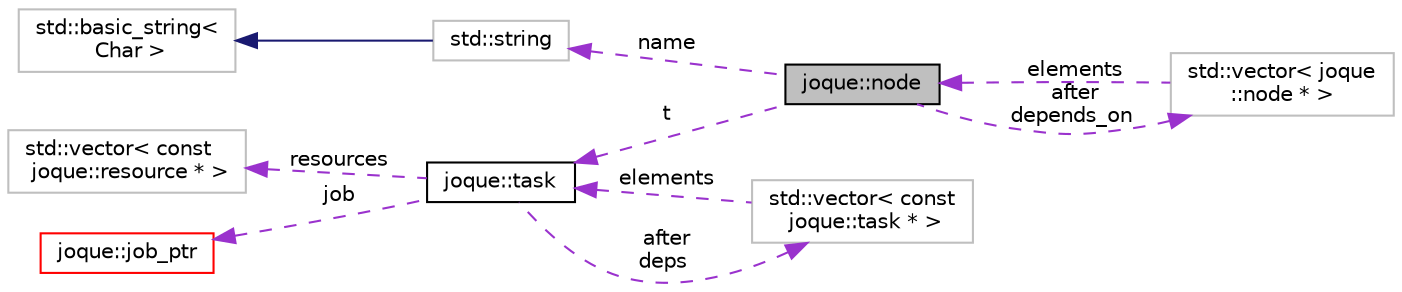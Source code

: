 digraph "joque::node"
{
 // LATEX_PDF_SIZE
  edge [fontname="Helvetica",fontsize="10",labelfontname="Helvetica",labelfontsize="10"];
  node [fontname="Helvetica",fontsize="10",shape=record];
  rankdir="LR";
  Node1 [label="joque::node",height=0.2,width=0.4,color="black", fillcolor="grey75", style="filled", fontcolor="black",tooltip=" "];
  Node2 -> Node1 [dir="back",color="darkorchid3",fontsize="10",style="dashed",label=" after\ndepends_on" ,fontname="Helvetica"];
  Node2 [label="std::vector\< joque\l::node * \>",height=0.2,width=0.4,color="grey75", fillcolor="white", style="filled",tooltip=" "];
  Node1 -> Node2 [dir="back",color="darkorchid3",fontsize="10",style="dashed",label=" elements" ,fontname="Helvetica"];
  Node3 -> Node1 [dir="back",color="darkorchid3",fontsize="10",style="dashed",label=" name" ,fontname="Helvetica"];
  Node3 [label="std::string",height=0.2,width=0.4,color="grey75", fillcolor="white", style="filled",tooltip=" "];
  Node4 -> Node3 [dir="back",color="midnightblue",fontsize="10",style="solid",fontname="Helvetica"];
  Node4 [label="std::basic_string\<\l Char \>",height=0.2,width=0.4,color="grey75", fillcolor="white", style="filled",tooltip=" "];
  Node5 -> Node1 [dir="back",color="darkorchid3",fontsize="10",style="dashed",label=" t" ,fontname="Helvetica"];
  Node5 [label="joque::task",height=0.2,width=0.4,color="black", fillcolor="white", style="filled",URL="$namespacejoque.html#structjoque_1_1task",tooltip=" "];
  Node6 -> Node5 [dir="back",color="darkorchid3",fontsize="10",style="dashed",label=" resources" ,fontname="Helvetica"];
  Node6 [label="std::vector\< const\l joque::resource * \>",height=0.2,width=0.4,color="grey75", fillcolor="white", style="filled",tooltip=" "];
  Node8 -> Node5 [dir="back",color="darkorchid3",fontsize="10",style="dashed",label=" job" ,fontname="Helvetica"];
  Node8 [label="joque::job_ptr",height=0.2,width=0.4,color="red", fillcolor="white", style="filled",URL="$structjoque_1_1job__ptr.html",tooltip=" "];
  Node11 -> Node5 [dir="back",color="darkorchid3",fontsize="10",style="dashed",label=" after\ndeps" ,fontname="Helvetica"];
  Node11 [label="std::vector\< const\l joque::task * \>",height=0.2,width=0.4,color="grey75", fillcolor="white", style="filled",tooltip=" "];
  Node5 -> Node11 [dir="back",color="darkorchid3",fontsize="10",style="dashed",label=" elements" ,fontname="Helvetica"];
}
